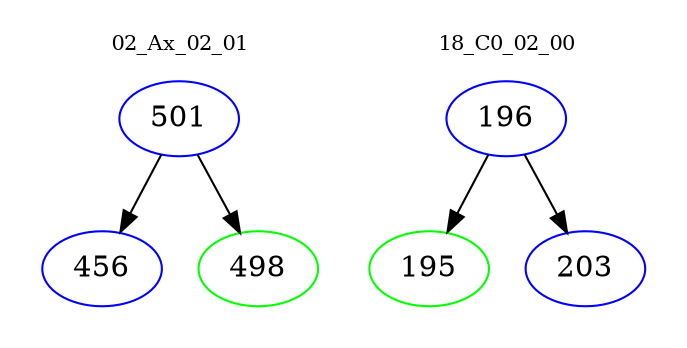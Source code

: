 digraph{
subgraph cluster_0 {
color = white
label = "02_Ax_02_01";
fontsize=10;
T0_501 [label="501", color="blue"]
T0_501 -> T0_456 [color="black"]
T0_456 [label="456", color="blue"]
T0_501 -> T0_498 [color="black"]
T0_498 [label="498", color="green"]
}
subgraph cluster_1 {
color = white
label = "18_C0_02_00";
fontsize=10;
T1_196 [label="196", color="blue"]
T1_196 -> T1_195 [color="black"]
T1_195 [label="195", color="green"]
T1_196 -> T1_203 [color="black"]
T1_203 [label="203", color="blue"]
}
}
